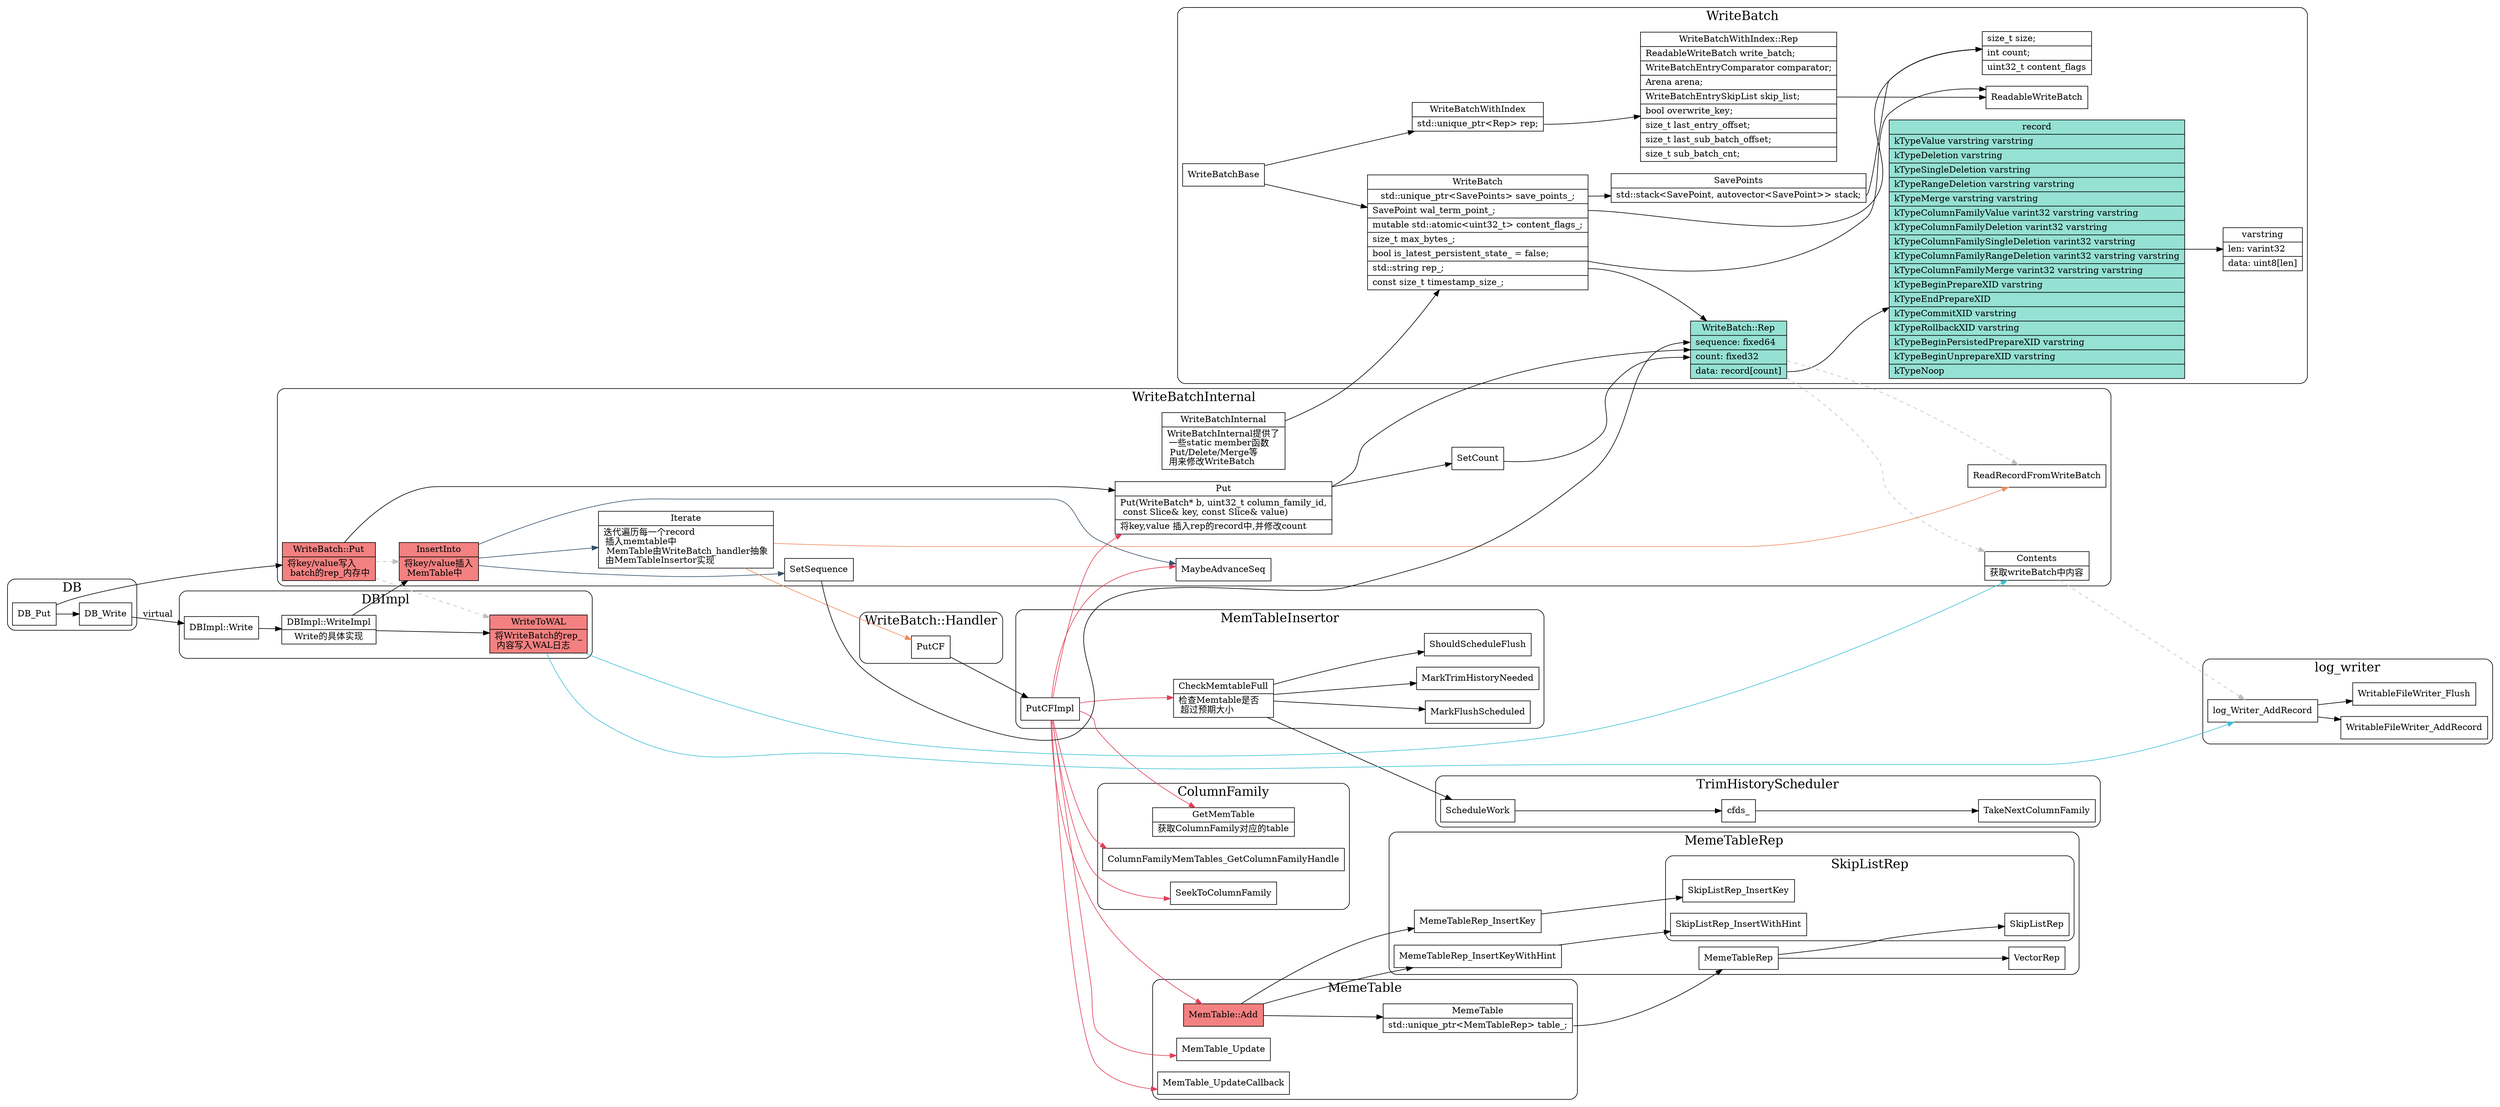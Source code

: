 digraph write_batch {
  node[shape=box;];
  newrank=true;
  rankdir=LR;
  subgraph cluster_WriteBatch {
    graph[label="WriteBatch";fontsize=20;style=rounded];
    
    WriteBatchBase -> {
      WriteBatch;
      WriteBatchWithIndex;
    }

    WriteBatch[
      shape="record";
      label="{{
        WriteBatch|
          <SavePoints> std::unique_ptr\<SavePoints\> save_points_;|
          <SavePoint> SavePoint wal_term_point_;\l|
          mutable std::atomic\<uint32_t\> content_flags_;\l|
          size_t max_bytes_;\l|
          bool is_latest_persistent_state_ = false;\l|
          <rep> std::string rep_; \l|
          const size_t timestamp_size_;\l
      }}";
    ];
    WriteBatch -> ReadableWriteBatch;
    WriteBatch:rep -> WriteBatch_Rep;
    WriteBatch:SavePoint -> SavePoint;
    WriteBatch:SavePoints -> SavePoints;

    WriteBatch_Rep[
      shape="record";
      style="filled";
      fillcolor="#95e1d3";
      label="{{
        WriteBatch::Rep|
        <sequnce> sequence: fixed64\l|
        <count> count: fixed32\l|
        <record> data: record[count]\l
      }}";
    ];

    WriteBatch_Rep:record -> record;

    record[
      shape="record";
      style="filled";
      fillcolor="#95e1d3";
      label="{{
        record|
        kTypeValue varstring varstring\l|
        kTypeDeletion varstring\l|
        kTypeSingleDeletion varstring\l|
        kTypeRangeDeletion varstring varstring\l|
        kTypeMerge varstring varstring\l|
        kTypeColumnFamilyValue varint32 varstring varstring\l|
        kTypeColumnFamilyDeletion varint32 varstring\l|
        kTypeColumnFamilySingleDeletion varint32 varstring\l|
        kTypeColumnFamilyRangeDeletion varint32 varstring varstring\l|
        kTypeColumnFamilyMerge varint32 varstring varstring\l|
        kTypeBeginPrepareXID varstring\l|
        kTypeEndPrepareXID\l|
        kTypeCommitXID varstring\l|
        kTypeRollbackXID varstring\l|
        kTypeBeginPersistedPrepareXID varstring\l|
        kTypeBeginUnprepareXID varstring\l|
        kTypeNoop\l
      }}";
    ];
    varstring[
      shape="record";
      label="{{
        varstring|
        len: varint32\l|
        data: uint8[len]\l
      }}";
    ];
    record -> varstring;
    SavePoints[
      shape="record";
      label="{{
        SavePoints|
          <SavePoint> std::stack\<SavePoint, autovector\<SavePoint\>\> stack;
      }}";
    ];
    SavePoints:SavePoint -> SavePoint;
    SavePoint[
      shape="record";
      label="{{
        size_t size;\l|
        int count;\l|
        uint32_t content_flags\l
      }}";
    ];

    //WriteBatchWithIndex
    WriteBatchWithIndex[
      shape="record";
      label="{{
        WriteBatchWithIndex|
          <Rep> std::unique_ptr\<Rep\> rep;\l
      }}";
    ];
    WriteBatchWithIndex:Rep -> WriteBatchWithIndex_Rep;
    WriteBatchWithIndex_Rep[
      shape="record";
      label="{{
        WriteBatchWithIndex::Rep|
          <ReadableWriteBatch> ReadableWriteBatch write_batch;\l|
          WriteBatchEntryComparator comparator;\l|
          Arena arena;\l|
          WriteBatchEntrySkipList skip_list;\l|
          bool overwrite_key;\l|
          size_t last_entry_offset;\l|
          size_t last_sub_batch_offset;\l|
          size_t sub_batch_cnt;\l
      }}";
    ];
    WriteBatchWithIndex_Rep -> ReadableWriteBatch;
  };
  WriteBatch_Rep -> ReadRecordFromWriteBatch[style=dashed;color=gray];
  subgraph cluster_FlushScheduler {
    graph[label="TrimHistoryScheduler";fontsize=20;style=rounded];
    ScheduleWork -> {
    cfds_
    }
    cfds_ -> TakeNextColumnFamily 
  };

  subgraph cluster_ColumnFamily {
    graph[label="ColumnFamily";fontsize=20;style=rounded];
    ColumnFamilyMemTables_GetMemTable[
      shape="record";
      label="{{
        GetMemTable|
        获取ColumnFamily对应的table\l
      }}";
    ];
    ColumnFamilyMemTables_GetColumnFamilyHandle;
    SeekToColumnFamily;
  };

  subgraph cluster_MembleInsertor {
    graph[label="MemTableInsertor";fontsize=20;style=rounded];
    MemTableInserter_PutCFImpl; 
    MemTableInserter_PutCFImpl[
      shape="record";
      label="{{
        PutCFImpl
      }}";
    ];
    CheckMemtableFull[
      shape="record";
      label="{{
        CheckMemtableFull|
        检查Memtable是否\l 
        超过预期大小\l
      }}";
    ];
    CheckMemtableFull -> {
      ScheduleWork;
      MarkTrimHistoryNeeded;
      ShouldScheduleFlush;
      MarkFlushScheduled;
    };
  };
  PutCF -> MemTableInserter_PutCFImpl;
  MemTableInserter_PutCFImpl -> {
    Put;
    ColumnFamilyMemTables_GetMemTable;
    ColumnFamilyMemTables_GetColumnFamilyHandle;
    SeekToColumnFamily;
    MemTable_Add;
    MemTable_Update;
    MemTable_UpdateCallback;
    MaybeAdvanceSeq;
    CheckMemtableFull;
  }[color="#e23e57"];

  subgraph cluster_MemeTableRep {
    graph[label="MemeTableRep";fontsize=20;style=rounded];
    MemeTableRep -> {
      VectorRep;
      SkipListRep;
    }
    MemeTableRep_InsertKey -> SkipListRep_InsertKey;
    MemeTableRep_InsertKeyWithHint -> SkipListRep_InsertWithHint;

    subgraph cluster_SkipListRep {
      graph[label="SkipListRep";fontsize=20;style=rounded];
      SkipListRep;
      SkipListRep_InsertKey;
      SkipListRep_InsertWithHint;
      
    };
  };
  subgraph cluster_MemeTable {
    graph[label="MemeTable";fontsize=20;style=rounded];
    MemeTable[
      shape="record";
      label="{{
        MemeTable|
          <MemeTableRep> std::unique_ptr\<MemTableRep\> table_;
      }}";
    ];
    MemTable_Add[
      fillcolor="#f38181";
      style=filled;
      shape="record";
      label="{{
        MemTable::Add
      }}";
    ];
    MemeTable:MemeTableRep -> MemeTableRep;
    MemTable_Add -> {
      MemeTable;
      MemeTableRep_InsertKey;
      MemeTableRep_InsertKeyWithHint;
    }
    MemTable_Add;
    MemTable_Update;
    MemTable_UpdateCallback;
  };

  subgraph cluster_WriteBatch_Handler {
    graph[label="WriteBatch::Handler";fontsize=20;style=rounded];
    PutCF;
  };

  WriteBatch_Rep -> Contents[style=dashed;color=gray];
  subgraph cluster_WriteBatchInternal {
    graph[label="WriteBatchInternal";fontsize=20;style=rounded];
    WriteBatch_Put[
      fillcolor="#f38181";
      style=filled;
      shape="record";
      label="{{
        WriteBatch::Put|
        将key/value写入\l 
        batch的rep_内存中\l
      }}";
    ];
    WriteBatchInternal[
      shape="record";
      label="{{
        WriteBatchInternal|
        WriteBatchInternal提供了\l 
        一些static member函数\l
        Put/Delete/Merge等\l
        用来修改WriteBatch\l
      }}";
    ];
    Put[
      shape="record";
      label="{{
        Put|
          Put(WriteBatch* b, uint32_t column_family_id,\l
              const Slice& key, const Slice& value) \l|
        将key,value 插入rep的record中,并修改count\l
      }}";
    ];
    Contents[
      shape="record";
      label="{{
        Contents|
        获取writeBatch中内容
      }}";
    ];
    InsertInto[
      fillcolor="#f38181";
      style=filled;
      shape="record";
      label="{{
        InsertInto|
        将key/value插入\l 
        MemTable中\l
      }}";
    ];
    Iterate[
      shape="record";
      label="{{
        Iterate|
        迭代遍历每一个record\l
        插入memtable中\l
        MemTable由WriteBatch_handler抽象\l
        由MemTableInsertor实现\l
      }}";
    ];
    WriteBatchInternal -> WriteBatch;
    SetCount -> WriteBatch_Rep:count;
    SetSequence -> WriteBatch_Rep:sequnce;
    Put -> {
      SetCount;
      WriteBatch_Rep:record;
    }
    InsertInto -> {
      SetSequence;
      Iterate;
      MaybeAdvanceSeq;
    }[color="#364f6b"];
    Iterate -> {
      ReadRecordFromWriteBatch;
      PutCF;
    }[color="#f08a5d"];
  };
  subgraph cluster_log_writer {
    graph[label="log_writer";fontsize=20;style=rounded];
    log_Writer_AddRecord -> {
      WritableFileWriter_AddRecord;
      WritableFileWriter_Flush;
    }
  };
  subgraph cluster_DBImpl {
    graph[label="DBImpl";fontsize=20;style=rounded];
    DBImpl_Write[
      shape="record";
      label="{{
        DBImpl::Write
      }}";
    ];
    DBImpl_WriteImpl[
      shape="record";
      label="{{
        DBImpl::WriteImpl|
        Write的具体实现
      }}";
    ];
    WriteToWAL[
      fillcolor="#f38181";
      style=filled;
      shape="record";
      label="{{
        WriteToWAL|
        将WriteBatch的rep_\l
        内容写入WAL日志\l
      }}";
    ];
    DBImpl_Write -> DBImpl_WriteImpl -> {
      InsertInto;
      WriteToWAL;
    }
    WriteToWAL -> {
      Contents;
      log_Writer_AddRecord;
    }[color="#3ec1d3"];
  };
  subgraph cluster_DB {
    graph[label="DB";fontsize=20;style=rounded];
    DB_Write -> DBImpl_Write[label=virtual];
    DB_Put -> WriteBatch_Put -> Put;
    DB_Put -> DB_Write;
  };

  {
    edge[style=dashed;color=gray];
    WriteBatch_Put -> {
      WriteToWAL;
      InsertInto;
    }
    Contents -> log_Writer_AddRecord;
  }
}
